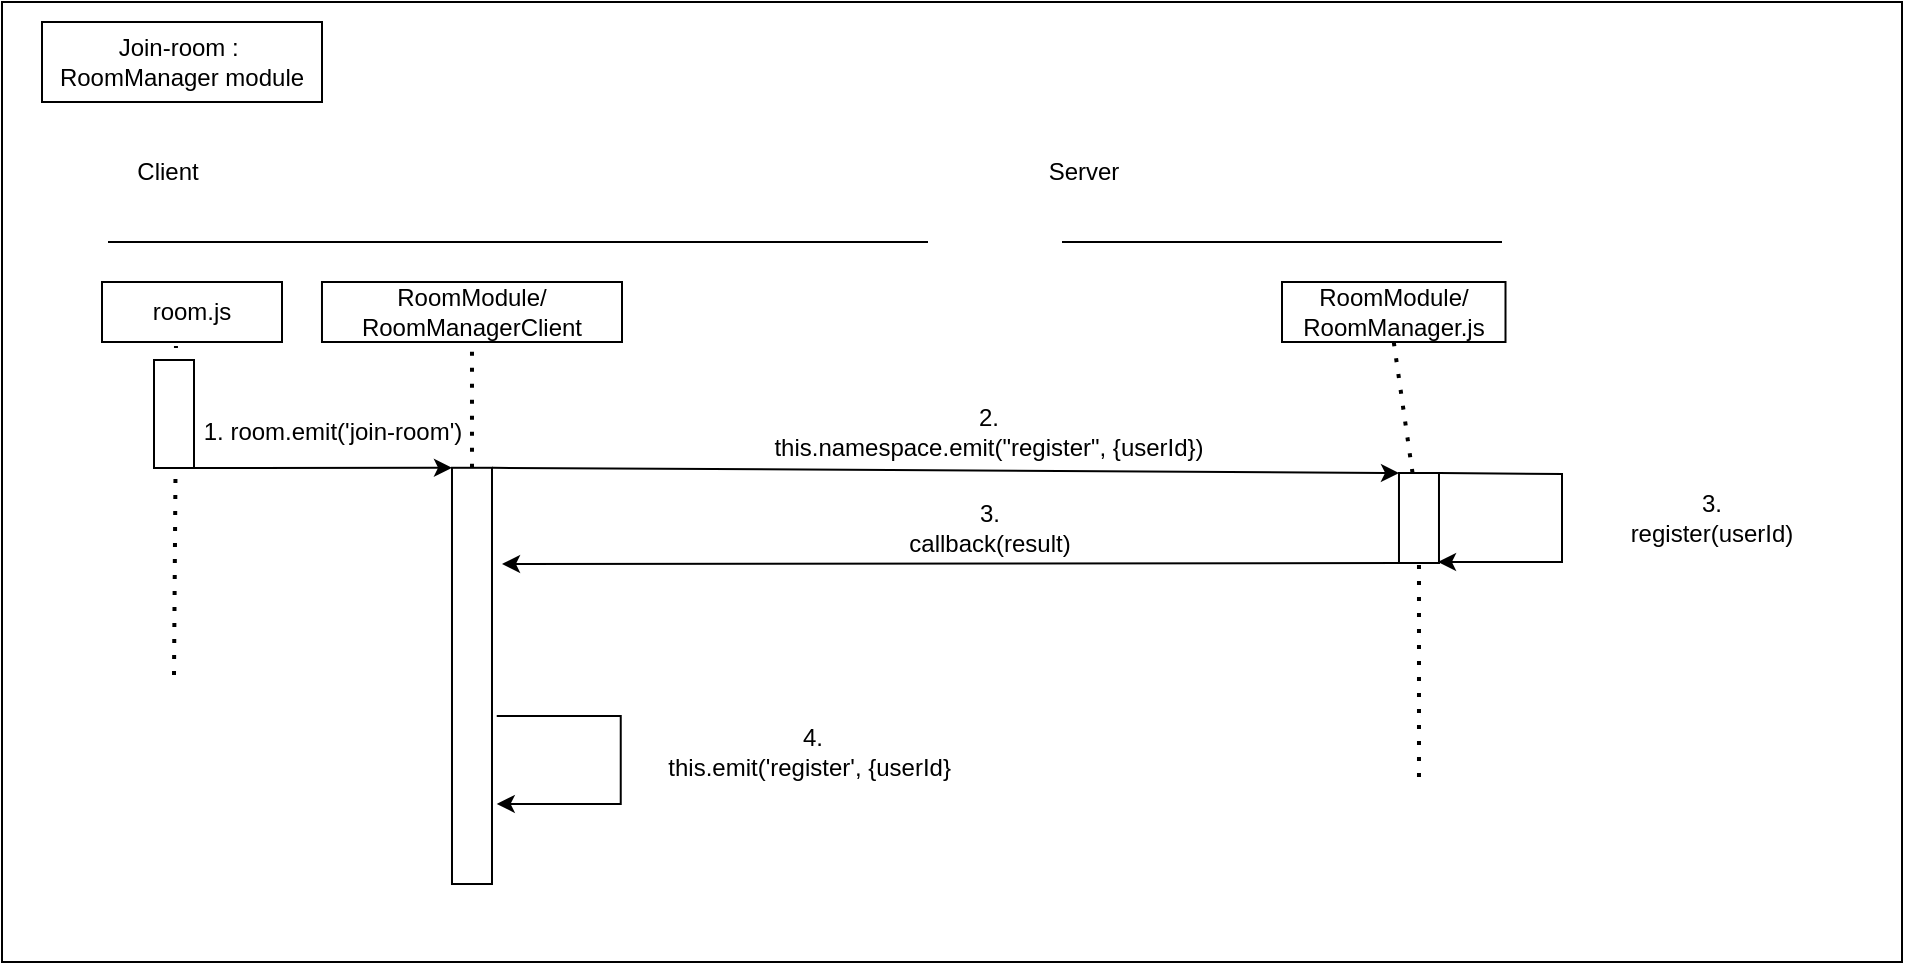 <mxfile version="20.8.21" type="github">
  <diagram id="Z87XCZslrCXwQrkr19RX" name="Page-1">
    <mxGraphModel dx="2261" dy="707" grid="1" gridSize="10" guides="1" tooltips="1" connect="1" arrows="1" fold="1" page="1" pageScale="1" pageWidth="827" pageHeight="1169" math="0" shadow="0">
      <root>
        <mxCell id="0" />
        <mxCell id="1" parent="0" />
        <mxCell id="S6yvC7qdEsfKQvKiLP5z-28" value="" style="rounded=0;whiteSpace=wrap;html=1;" parent="1" vertex="1">
          <mxGeometry x="-750" y="60" width="950" height="480" as="geometry" />
        </mxCell>
        <mxCell id="S6yvC7qdEsfKQvKiLP5z-32" value="" style="endArrow=none;dashed=1;html=1;dashPattern=1 3;strokeWidth=2;rounded=0;entryX=0.5;entryY=1;entryDx=0;entryDy=0;startArrow=none;" parent="1" source="S6yvC7qdEsfKQvKiLP5z-33" target="S6yvC7qdEsfKQvKiLP5z-30" edge="1">
          <mxGeometry width="50" height="50" relative="1" as="geometry">
            <mxPoint x="-522.25" y="650" as="sourcePoint" />
            <mxPoint x="-522.25" y="280" as="targetPoint" />
          </mxGeometry>
        </mxCell>
        <mxCell id="S6yvC7qdEsfKQvKiLP5z-27" value="" style="rounded=0;whiteSpace=wrap;html=1;" parent="1" vertex="1">
          <mxGeometry x="-730" y="70" width="140" height="40" as="geometry" />
        </mxCell>
        <mxCell id="S6yvC7qdEsfKQvKiLP5z-1" value="room.js" style="rounded=0;whiteSpace=wrap;html=1;" parent="1" vertex="1">
          <mxGeometry x="-700" y="200" width="90" height="30" as="geometry" />
        </mxCell>
        <mxCell id="S6yvC7qdEsfKQvKiLP5z-3" value="RoomModule/&lt;br&gt;RoomManager.js" style="rounded=0;whiteSpace=wrap;html=1;" parent="1" vertex="1">
          <mxGeometry x="-110" y="200" width="111.75" height="30" as="geometry" />
        </mxCell>
        <mxCell id="S6yvC7qdEsfKQvKiLP5z-5" value="" style="endArrow=none;dashed=1;html=1;dashPattern=1 3;strokeWidth=2;rounded=0;entryX=0.411;entryY=1.067;entryDx=0;entryDy=0;entryPerimeter=0;startArrow=none;" parent="1" target="S6yvC7qdEsfKQvKiLP5z-1" edge="1">
          <mxGeometry width="50" height="50" relative="1" as="geometry">
            <mxPoint x="-663.523" y="265" as="sourcePoint" />
            <mxPoint x="-303" y="480" as="targetPoint" />
          </mxGeometry>
        </mxCell>
        <mxCell id="S6yvC7qdEsfKQvKiLP5z-6" value="" style="endArrow=none;dashed=1;html=1;dashPattern=1 3;strokeWidth=2;rounded=0;entryX=0.5;entryY=1;entryDx=0;entryDy=0;startArrow=none;" parent="1" source="QYz8oIN1GEiqAUlNkPk4-4" target="S6yvC7qdEsfKQvKiLP5z-3" edge="1">
          <mxGeometry width="50" height="50" relative="1" as="geometry">
            <mxPoint x="-187.75" y="690" as="sourcePoint" />
            <mxPoint x="-41.5" y="280" as="targetPoint" />
          </mxGeometry>
        </mxCell>
        <mxCell id="S6yvC7qdEsfKQvKiLP5z-9" value="" style="endArrow=none;html=1;rounded=0;" parent="1" edge="1">
          <mxGeometry width="50" height="50" relative="1" as="geometry">
            <mxPoint x="-697" y="180" as="sourcePoint" />
            <mxPoint x="-287" y="180" as="targetPoint" />
          </mxGeometry>
        </mxCell>
        <mxCell id="S6yvC7qdEsfKQvKiLP5z-10" value="" style="endArrow=none;html=1;rounded=0;" parent="1" edge="1">
          <mxGeometry width="50" height="50" relative="1" as="geometry">
            <mxPoint x="-220" y="180" as="sourcePoint" />
            <mxPoint y="180" as="targetPoint" />
          </mxGeometry>
        </mxCell>
        <mxCell id="S6yvC7qdEsfKQvKiLP5z-11" value="Client" style="text;strokeColor=none;align=center;fillColor=none;html=1;verticalAlign=middle;whiteSpace=wrap;rounded=0;" parent="1" vertex="1">
          <mxGeometry x="-697" y="130" width="60" height="30" as="geometry" />
        </mxCell>
        <mxCell id="S6yvC7qdEsfKQvKiLP5z-12" value="Server" style="text;strokeColor=none;align=center;fillColor=none;html=1;verticalAlign=middle;whiteSpace=wrap;rounded=0;" parent="1" vertex="1">
          <mxGeometry x="-239.5" y="130" width="60" height="30" as="geometry" />
        </mxCell>
        <mxCell id="S6yvC7qdEsfKQvKiLP5z-14" value="" style="endArrow=none;dashed=1;html=1;dashPattern=1 3;strokeWidth=2;rounded=0;entryX=1;entryY=0.5;entryDx=0;entryDy=0;" parent="1" edge="1">
          <mxGeometry width="50" height="50" relative="1" as="geometry">
            <mxPoint x="-664" y="396.5" as="sourcePoint" />
            <mxPoint x="-663" y="261.5" as="targetPoint" />
          </mxGeometry>
        </mxCell>
        <mxCell id="S6yvC7qdEsfKQvKiLP5z-26" value="Join-room :&amp;nbsp;&lt;br&gt;RoomManager module" style="text;strokeColor=none;align=center;fillColor=none;html=1;verticalAlign=middle;whiteSpace=wrap;rounded=0;" parent="1" vertex="1">
          <mxGeometry x="-725" y="75" width="130" height="30" as="geometry" />
        </mxCell>
        <mxCell id="S6yvC7qdEsfKQvKiLP5z-30" value="RoomModule/&lt;br&gt;RoomManagerClient" style="rounded=0;whiteSpace=wrap;html=1;" parent="1" vertex="1">
          <mxGeometry x="-590.01" y="200" width="150.01" height="30" as="geometry" />
        </mxCell>
        <mxCell id="S6yvC7qdEsfKQvKiLP5z-33" value="" style="rounded=0;whiteSpace=wrap;html=1;rotation=90;" parent="1" vertex="1">
          <mxGeometry x="-619.06" y="386.95" width="208.11" height="20" as="geometry" />
        </mxCell>
        <mxCell id="S6yvC7qdEsfKQvKiLP5z-35" value="" style="endArrow=classic;html=1;rounded=0;entryX=0;entryY=1;entryDx=0;entryDy=0;exitX=1;exitY=0;exitDx=0;exitDy=0;" parent="1" source="VE9qQbwJ7asa3l0-s3IV-35" target="S6yvC7qdEsfKQvKiLP5z-33" edge="1">
          <mxGeometry width="50" height="50" relative="1" as="geometry">
            <mxPoint x="-663.5" y="291.5" as="sourcePoint" />
            <mxPoint x="-540" y="292" as="targetPoint" />
          </mxGeometry>
        </mxCell>
        <mxCell id="S6yvC7qdEsfKQvKiLP5z-36" value="1. room.emit(&#39;join-room&#39;)" style="text;strokeColor=none;align=center;fillColor=none;html=1;verticalAlign=middle;whiteSpace=wrap;rounded=0;" parent="1" vertex="1">
          <mxGeometry x="-658.25" y="260" width="146.5" height="30" as="geometry" />
        </mxCell>
        <mxCell id="QYz8oIN1GEiqAUlNkPk4-4" value="" style="rounded=0;whiteSpace=wrap;html=1;rotation=90;spacing=4;" parent="1" vertex="1">
          <mxGeometry x="-64.01" y="308" width="45" height="20" as="geometry" />
        </mxCell>
        <mxCell id="QYz8oIN1GEiqAUlNkPk4-14" value="" style="endArrow=none;dashed=1;html=1;dashPattern=1 3;strokeWidth=2;rounded=0;entryX=1;entryY=0.5;entryDx=0;entryDy=0;exitX=0;exitY=0.5;exitDx=0;exitDy=0;startArrow=none;" parent="1" target="QYz8oIN1GEiqAUlNkPk4-4" edge="1">
          <mxGeometry width="50" height="50" relative="1" as="geometry">
            <mxPoint x="-41.51" y="447.5" as="sourcePoint" />
            <mxPoint x="-68" y="280" as="targetPoint" />
          </mxGeometry>
        </mxCell>
        <mxCell id="VE9qQbwJ7asa3l0-s3IV-35" value="" style="rounded=0;whiteSpace=wrap;html=1;rotation=90;" parent="1" vertex="1">
          <mxGeometry x="-691" y="256" width="54" height="20" as="geometry" />
        </mxCell>
        <mxCell id="UQ8lVdm8DVR-YvWxI9tz-3" value="" style="endArrow=classic;html=1;rounded=0;exitX=0;exitY=0;exitDx=0;exitDy=0;entryX=0;entryY=1;entryDx=0;entryDy=0;" parent="1" source="S6yvC7qdEsfKQvKiLP5z-33" target="QYz8oIN1GEiqAUlNkPk4-4" edge="1">
          <mxGeometry width="50" height="50" relative="1" as="geometry">
            <mxPoint x="-360" y="460" as="sourcePoint" />
            <mxPoint x="-350" y="295.5" as="targetPoint" />
          </mxGeometry>
        </mxCell>
        <mxCell id="UQ8lVdm8DVR-YvWxI9tz-4" value="2. &lt;br&gt;this.namespace.emit(&quot;register&quot;, {userId})" style="text;strokeColor=none;align=center;fillColor=none;html=1;verticalAlign=middle;whiteSpace=wrap;rounded=0;" parent="1" vertex="1">
          <mxGeometry x="-370" y="260" width="227.37" height="30" as="geometry" />
        </mxCell>
        <mxCell id="UQ8lVdm8DVR-YvWxI9tz-10" value="4.&lt;br&gt;this.emit(&#39;register&#39;, {userId}&amp;nbsp;" style="text;strokeColor=none;align=center;fillColor=none;html=1;verticalAlign=middle;whiteSpace=wrap;rounded=0;" parent="1" vertex="1">
          <mxGeometry x="-440" y="420" width="191.31" height="30" as="geometry" />
        </mxCell>
        <mxCell id="0YqmBp7bsmB_7vai2j1d-2" value="" style="endArrow=classic;html=1;rounded=0;exitX=0;exitY=0;exitDx=0;exitDy=0;" parent="1" source="QYz8oIN1GEiqAUlNkPk4-4" edge="1">
          <mxGeometry width="50" height="50" relative="1" as="geometry">
            <mxPoint x="-350" y="440" as="sourcePoint" />
            <mxPoint x="-32" y="340" as="targetPoint" />
            <Array as="points">
              <mxPoint x="30" y="296" />
              <mxPoint x="30" y="340" />
            </Array>
          </mxGeometry>
        </mxCell>
        <mxCell id="0YqmBp7bsmB_7vai2j1d-3" value="3. &lt;br&gt;register(userId)" style="text;strokeColor=none;align=center;fillColor=none;html=1;verticalAlign=middle;whiteSpace=wrap;rounded=0;" parent="1" vertex="1">
          <mxGeometry x="50" y="303" width="110" height="30" as="geometry" />
        </mxCell>
        <mxCell id="Uzw1Vd3eU-C7-vxL9UCF-1" value="" style="endArrow=classic;html=1;rounded=0;exitX=1;exitY=1;exitDx=0;exitDy=0;" edge="1" parent="1" source="QYz8oIN1GEiqAUlNkPk4-4">
          <mxGeometry width="50" height="50" relative="1" as="geometry">
            <mxPoint x="-120" y="290" as="sourcePoint" />
            <mxPoint x="-500" y="341" as="targetPoint" />
          </mxGeometry>
        </mxCell>
        <mxCell id="Uzw1Vd3eU-C7-vxL9UCF-2" value="3. &lt;br&gt;callback(result)" style="text;strokeColor=none;align=center;fillColor=none;html=1;verticalAlign=middle;whiteSpace=wrap;rounded=0;" vertex="1" parent="1">
          <mxGeometry x="-311.32" y="308" width="110" height="30" as="geometry" />
        </mxCell>
        <mxCell id="Uzw1Vd3eU-C7-vxL9UCF-3" value="" style="endArrow=classic;html=1;rounded=0;exitX=0;exitY=0;exitDx=0;exitDy=0;" edge="1" parent="1">
          <mxGeometry width="50" height="50" relative="1" as="geometry">
            <mxPoint x="-502.63" y="416.95" as="sourcePoint" />
            <mxPoint x="-502.63" y="460.95" as="targetPoint" />
            <Array as="points">
              <mxPoint x="-440.63" y="416.95" />
              <mxPoint x="-440.63" y="460.95" />
            </Array>
          </mxGeometry>
        </mxCell>
      </root>
    </mxGraphModel>
  </diagram>
</mxfile>
